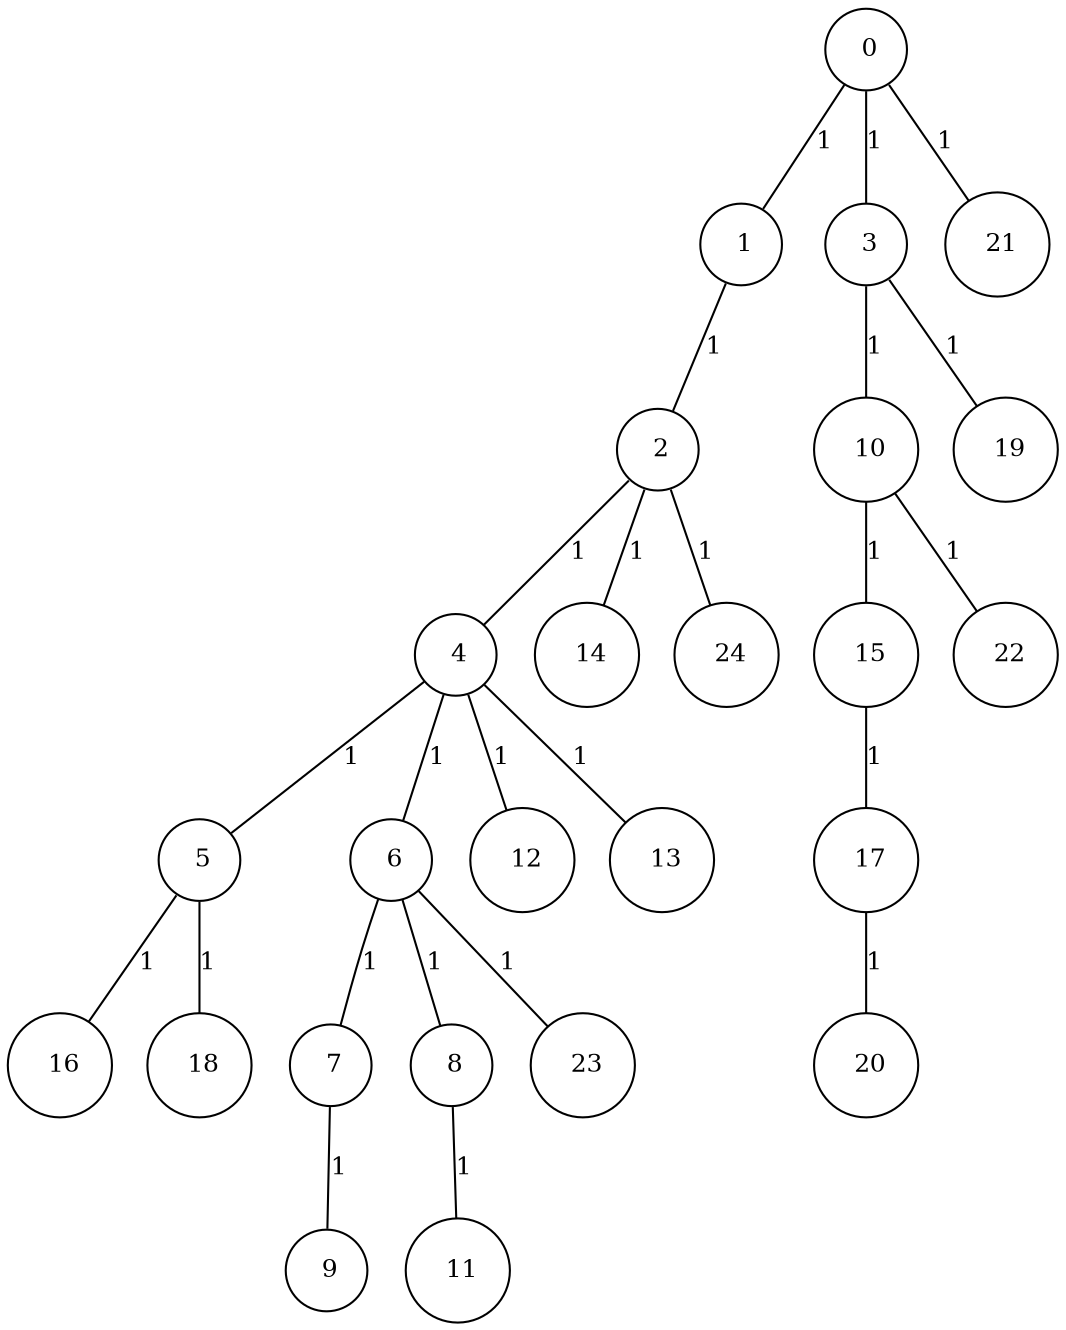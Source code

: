 graph G {
size="8.5,11;"
ratio = "expand;"
fixedsize="true;"
overlap="scale;"
node[shape=circle,width=.12,hight=.12,fontsize=12]
edge[fontsize=12]

0[label=" 0" color=black, pos="0.14522386,1.2919457!"];
1[label=" 1" color=black, pos="0.79980426,1.3178502!"];
2[label=" 2" color=black, pos="0.037021038,0.68917599!"];
3[label=" 3" color=black, pos="2.3452179,1.197568!"];
4[label=" 4" color=black, pos="0.71020977,0.79471366!"];
5[label=" 5" color=black, pos="0.61230577,1.1844575!"];
6[label=" 6" color=black, pos="0.14954816,2.6751981!"];
7[label=" 7" color=black, pos="0.078114832,2.5313139!"];
8[label=" 8" color=black, pos="0.22734101,2.4525227!"];
9[label=" 9" color=black, pos="1.3959725,0.60714532!"];
10[label=" 10" color=black, pos="1.2806429,2.7422331!"];
11[label=" 11" color=black, pos="1.5695578,1.8400776!"];
12[label=" 12" color=black, pos="1.054462,1.4356379!"];
13[label=" 13" color=black, pos="2.3247292,0.17471105!"];
14[label=" 14" color=black, pos="1.0184568,2.5533923!"];
15[label=" 15" color=black, pos="2.0477141,1.3199103!"];
16[label=" 16" color=black, pos="1.9079657,2.3022004!"];
17[label=" 17" color=black, pos="0.54280592,2.7369317!"];
18[label=" 18" color=black, pos="0.20566702,2.4493096!"];
19[label=" 19" color=black, pos="0.41896591,1.0549924!"];
20[label=" 20" color=black, pos="1.9241785,0.14019569!"];
21[label=" 21" color=black, pos="0.11072565,2.723185!"];
22[label=" 22" color=black, pos="0.16481587,0.22575404!"];
23[label=" 23" color=black, pos="0.36128341,0.48758511!"];
24[label=" 24" color=black, pos="1.3180974,0.57318725!"];
0--1[label="1"]
0--3[label="1"]
0--21[label="1"]
1--2[label="1"]
2--4[label="1"]
2--14[label="1"]
2--24[label="1"]
3--10[label="1"]
3--19[label="1"]
4--5[label="1"]
4--6[label="1"]
4--12[label="1"]
4--13[label="1"]
5--16[label="1"]
5--18[label="1"]
6--7[label="1"]
6--8[label="1"]
6--23[label="1"]
7--9[label="1"]
8--11[label="1"]
10--15[label="1"]
10--22[label="1"]
15--17[label="1"]
17--20[label="1"]

}

